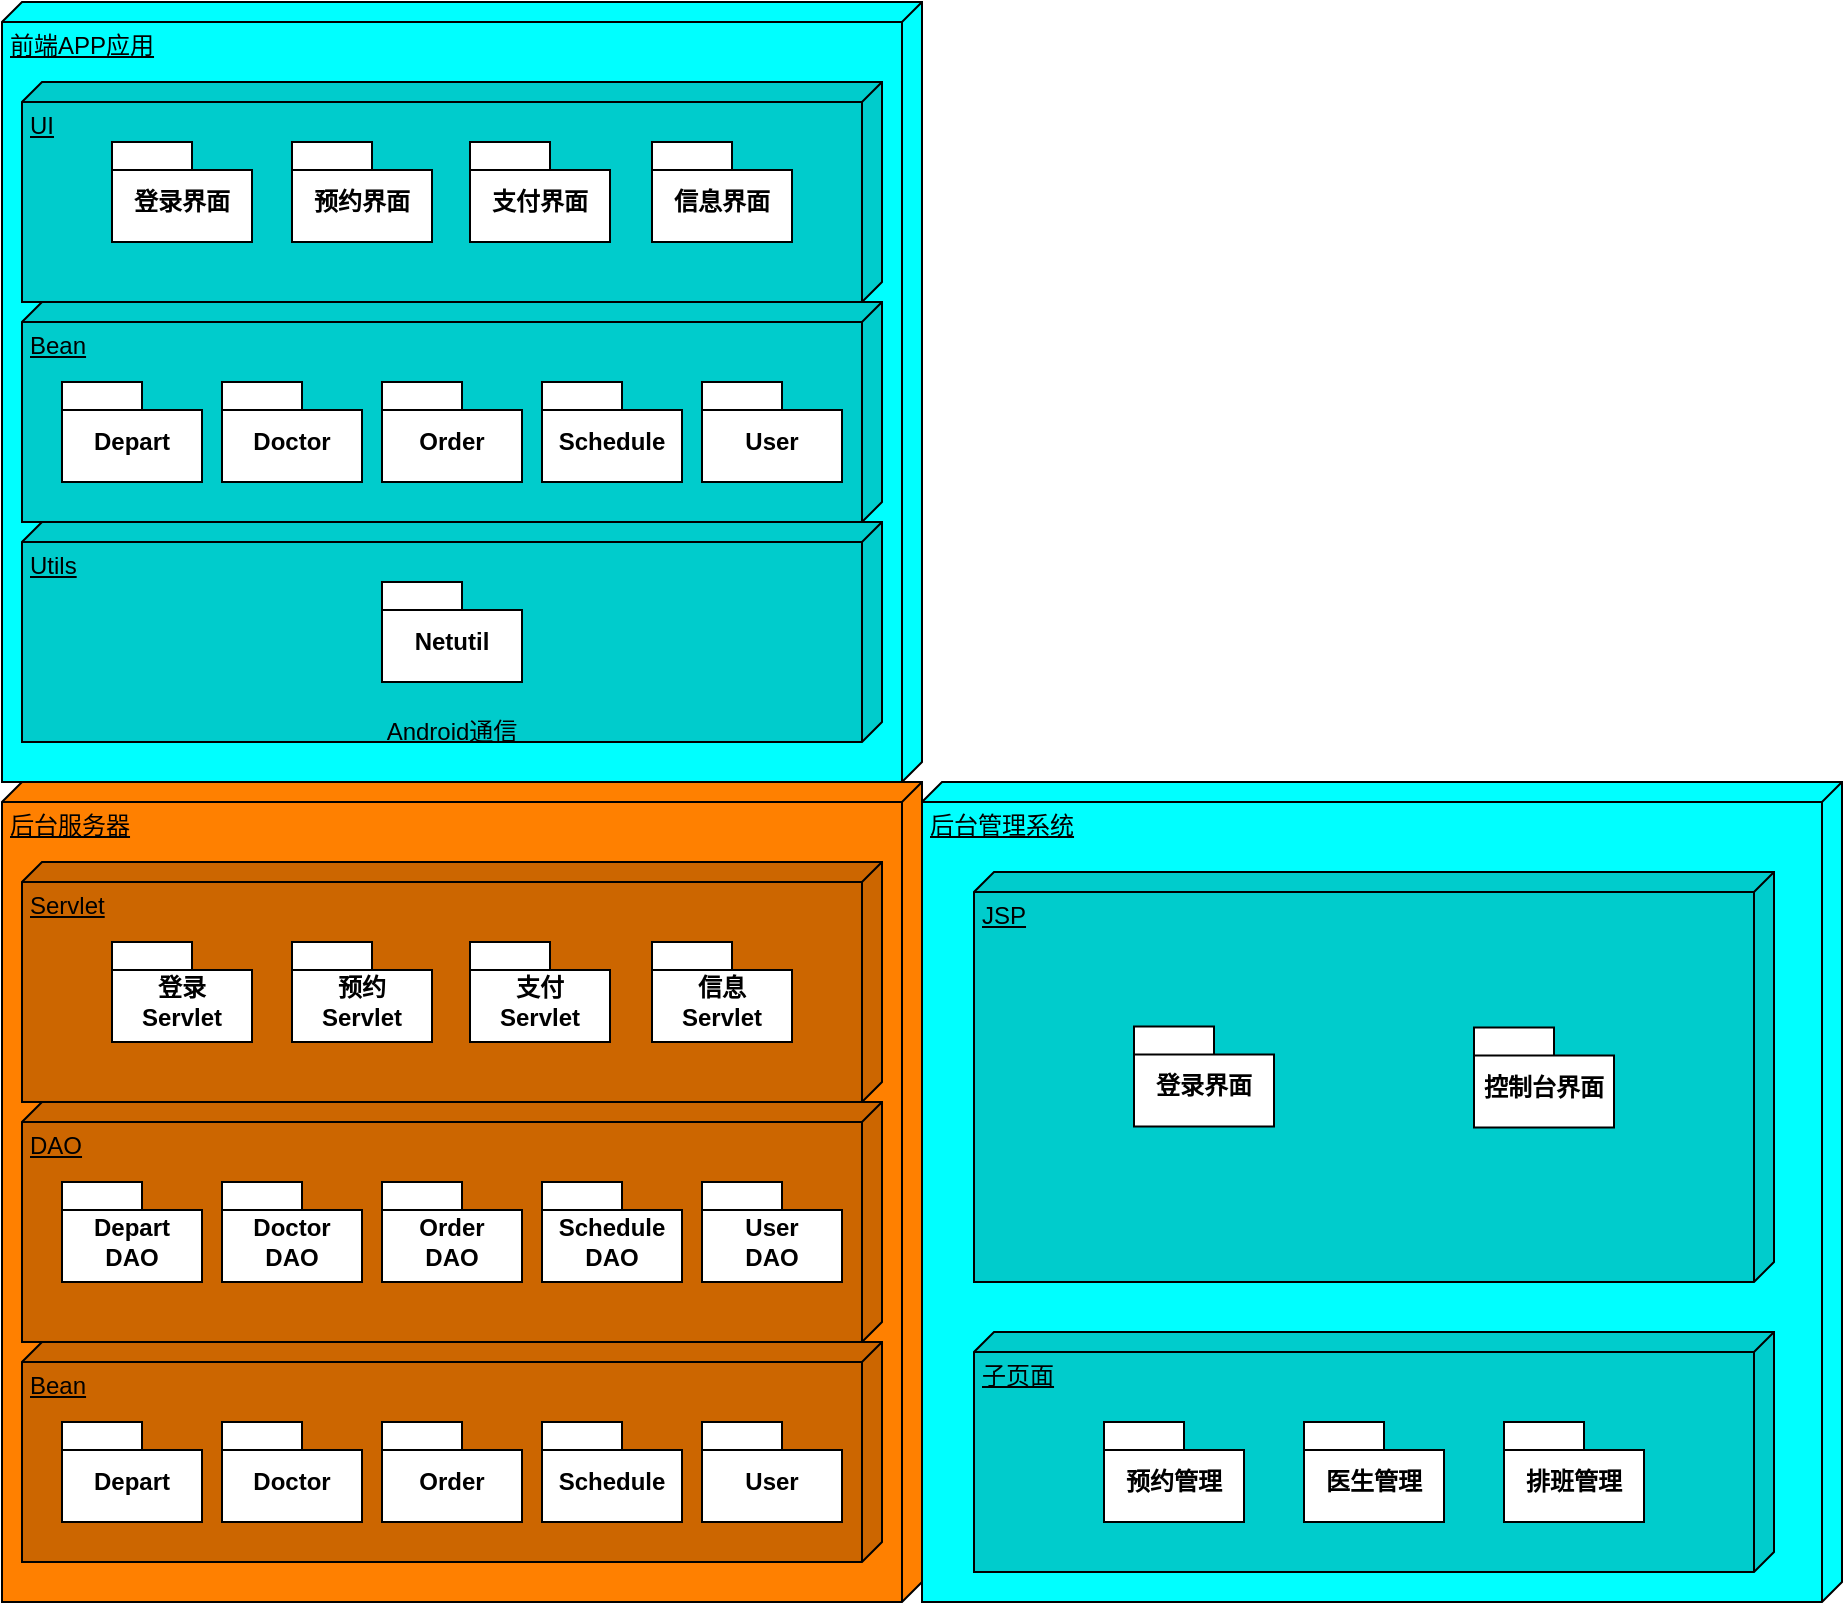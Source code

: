 <mxfile version="22.1.2" type="device">
  <diagram name="第 1 页" id="oBB3p8zH_U1W6c74gE0D">
    <mxGraphModel dx="1823" dy="934" grid="1" gridSize="10" guides="1" tooltips="1" connect="1" arrows="1" fold="1" page="1" pageScale="1" pageWidth="827" pageHeight="1169" math="0" shadow="0">
      <root>
        <mxCell id="0" />
        <mxCell id="1" parent="0" />
        <mxCell id="9lVelVRK41Ti5xzRwSH0-1" value="前端APP应用" style="verticalAlign=top;align=left;spacingTop=8;spacingLeft=2;spacingRight=12;shape=cube;size=10;direction=south;fontStyle=4;html=1;whiteSpace=wrap;fillColor=#00FFFF;" parent="1" vertex="1">
          <mxGeometry x="414" y="200" width="460" height="390" as="geometry" />
        </mxCell>
        <mxCell id="9lVelVRK41Ti5xzRwSH0-2" value="UI" style="verticalAlign=top;align=left;spacingTop=8;spacingLeft=2;spacingRight=12;shape=cube;size=10;direction=south;fontStyle=4;html=1;whiteSpace=wrap;fillColor=#00CCCC;" parent="1" vertex="1">
          <mxGeometry x="424" y="240" width="430" height="110" as="geometry" />
        </mxCell>
        <mxCell id="9lVelVRK41Ti5xzRwSH0-3" value="登录界面" style="shape=folder;fontStyle=1;spacingTop=10;tabWidth=40;tabHeight=14;tabPosition=left;html=1;whiteSpace=wrap;" parent="1" vertex="1">
          <mxGeometry x="469" y="270" width="70" height="50" as="geometry" />
        </mxCell>
        <mxCell id="9lVelVRK41Ti5xzRwSH0-4" value="预约界面" style="shape=folder;fontStyle=1;spacingTop=10;tabWidth=40;tabHeight=14;tabPosition=left;html=1;whiteSpace=wrap;" parent="1" vertex="1">
          <mxGeometry x="559" y="270" width="70" height="50" as="geometry" />
        </mxCell>
        <mxCell id="9lVelVRK41Ti5xzRwSH0-5" value="支付界面" style="shape=folder;fontStyle=1;spacingTop=10;tabWidth=40;tabHeight=14;tabPosition=left;html=1;whiteSpace=wrap;" parent="1" vertex="1">
          <mxGeometry x="648" y="270" width="70" height="50" as="geometry" />
        </mxCell>
        <mxCell id="9lVelVRK41Ti5xzRwSH0-6" value="信息界面" style="shape=folder;fontStyle=1;spacingTop=10;tabWidth=40;tabHeight=14;tabPosition=left;html=1;whiteSpace=wrap;" parent="1" vertex="1">
          <mxGeometry x="739" y="270" width="70" height="50" as="geometry" />
        </mxCell>
        <mxCell id="9lVelVRK41Ti5xzRwSH0-7" value="Bean" style="verticalAlign=top;align=left;spacingTop=8;spacingLeft=2;spacingRight=12;shape=cube;size=10;direction=south;fontStyle=4;html=1;whiteSpace=wrap;fillColor=#00CCCC;" parent="1" vertex="1">
          <mxGeometry x="424" y="350" width="430" height="110" as="geometry" />
        </mxCell>
        <mxCell id="9lVelVRK41Ti5xzRwSH0-8" value="Utils" style="verticalAlign=top;align=left;spacingTop=8;spacingLeft=2;spacingRight=12;shape=cube;size=10;direction=south;fontStyle=4;html=1;whiteSpace=wrap;fillColor=#00CCCC;" parent="1" vertex="1">
          <mxGeometry x="424" y="460" width="430" height="110" as="geometry" />
        </mxCell>
        <mxCell id="9lVelVRK41Ti5xzRwSH0-9" value="Android通信" style="text;strokeColor=none;align=center;fillColor=none;html=1;verticalAlign=middle;whiteSpace=wrap;rounded=0;" parent="1" vertex="1">
          <mxGeometry x="579" y="550" width="120" height="30" as="geometry" />
        </mxCell>
        <mxCell id="9lVelVRK41Ti5xzRwSH0-11" value="Depart" style="shape=folder;fontStyle=1;spacingTop=10;tabWidth=40;tabHeight=14;tabPosition=left;html=1;whiteSpace=wrap;" parent="1" vertex="1">
          <mxGeometry x="444" y="390" width="70" height="50" as="geometry" />
        </mxCell>
        <mxCell id="9lVelVRK41Ti5xzRwSH0-12" value="Doctor" style="shape=folder;fontStyle=1;spacingTop=10;tabWidth=40;tabHeight=14;tabPosition=left;html=1;whiteSpace=wrap;" parent="1" vertex="1">
          <mxGeometry x="524" y="390" width="70" height="50" as="geometry" />
        </mxCell>
        <mxCell id="9lVelVRK41Ti5xzRwSH0-13" value="Order" style="shape=folder;fontStyle=1;spacingTop=10;tabWidth=40;tabHeight=14;tabPosition=left;html=1;whiteSpace=wrap;" parent="1" vertex="1">
          <mxGeometry x="604" y="390" width="70" height="50" as="geometry" />
        </mxCell>
        <mxCell id="9lVelVRK41Ti5xzRwSH0-14" value="Schedule" style="shape=folder;fontStyle=1;spacingTop=10;tabWidth=40;tabHeight=14;tabPosition=left;html=1;whiteSpace=wrap;" parent="1" vertex="1">
          <mxGeometry x="684" y="390" width="70" height="50" as="geometry" />
        </mxCell>
        <mxCell id="9lVelVRK41Ti5xzRwSH0-15" value="User" style="shape=folder;fontStyle=1;spacingTop=10;tabWidth=40;tabHeight=14;tabPosition=left;html=1;whiteSpace=wrap;" parent="1" vertex="1">
          <mxGeometry x="764" y="390" width="70" height="50" as="geometry" />
        </mxCell>
        <mxCell id="9lVelVRK41Ti5xzRwSH0-16" value="Netutil" style="shape=folder;fontStyle=1;spacingTop=10;tabWidth=40;tabHeight=14;tabPosition=left;html=1;whiteSpace=wrap;" parent="1" vertex="1">
          <mxGeometry x="604" y="490" width="70" height="50" as="geometry" />
        </mxCell>
        <mxCell id="9lVelVRK41Ti5xzRwSH0-17" value="后台服务器" style="verticalAlign=top;align=left;spacingTop=8;spacingLeft=2;spacingRight=12;shape=cube;size=10;direction=south;fontStyle=4;html=1;whiteSpace=wrap;fillColor=#FF8000;" parent="1" vertex="1">
          <mxGeometry x="414" y="590" width="460" height="410" as="geometry" />
        </mxCell>
        <mxCell id="9lVelVRK41Ti5xzRwSH0-18" value="Servlet" style="verticalAlign=top;align=left;spacingTop=8;spacingLeft=2;spacingRight=12;shape=cube;size=10;direction=south;fontStyle=4;html=1;whiteSpace=wrap;fillColor=#CC6600;" parent="1" vertex="1">
          <mxGeometry x="424" y="630" width="430" height="120" as="geometry" />
        </mxCell>
        <mxCell id="9lVelVRK41Ti5xzRwSH0-19" value="预约&lt;br&gt;Servlet" style="shape=folder;fontStyle=1;spacingTop=10;tabWidth=40;tabHeight=14;tabPosition=left;html=1;whiteSpace=wrap;" parent="1" vertex="1">
          <mxGeometry x="559" y="670" width="70" height="50" as="geometry" />
        </mxCell>
        <mxCell id="9lVelVRK41Ti5xzRwSH0-20" value="登录&lt;br&gt;Servlet" style="shape=folder;fontStyle=1;spacingTop=10;tabWidth=40;tabHeight=14;tabPosition=left;html=1;whiteSpace=wrap;" parent="1" vertex="1">
          <mxGeometry x="469" y="670" width="70" height="50" as="geometry" />
        </mxCell>
        <mxCell id="9lVelVRK41Ti5xzRwSH0-21" value="支付&lt;br&gt;Servlet" style="shape=folder;fontStyle=1;spacingTop=10;tabWidth=40;tabHeight=14;tabPosition=left;html=1;whiteSpace=wrap;" parent="1" vertex="1">
          <mxGeometry x="648" y="670" width="70" height="50" as="geometry" />
        </mxCell>
        <mxCell id="9lVelVRK41Ti5xzRwSH0-22" value="信息&lt;br&gt;Servlet" style="shape=folder;fontStyle=1;spacingTop=10;tabWidth=40;tabHeight=14;tabPosition=left;html=1;whiteSpace=wrap;" parent="1" vertex="1">
          <mxGeometry x="739" y="670" width="70" height="50" as="geometry" />
        </mxCell>
        <mxCell id="9lVelVRK41Ti5xzRwSH0-23" value="Bean" style="verticalAlign=top;align=left;spacingTop=8;spacingLeft=2;spacingRight=12;shape=cube;size=10;direction=south;fontStyle=4;html=1;whiteSpace=wrap;fillColor=#CC6600;" parent="1" vertex="1">
          <mxGeometry x="424" y="870" width="430" height="110" as="geometry" />
        </mxCell>
        <mxCell id="9lVelVRK41Ti5xzRwSH0-24" value="Depart" style="shape=folder;fontStyle=1;spacingTop=10;tabWidth=40;tabHeight=14;tabPosition=left;html=1;whiteSpace=wrap;" parent="1" vertex="1">
          <mxGeometry x="444" y="910" width="70" height="50" as="geometry" />
        </mxCell>
        <mxCell id="9lVelVRK41Ti5xzRwSH0-25" value="Doctor" style="shape=folder;fontStyle=1;spacingTop=10;tabWidth=40;tabHeight=14;tabPosition=left;html=1;whiteSpace=wrap;" parent="1" vertex="1">
          <mxGeometry x="524" y="910" width="70" height="50" as="geometry" />
        </mxCell>
        <mxCell id="9lVelVRK41Ti5xzRwSH0-26" value="Order" style="shape=folder;fontStyle=1;spacingTop=10;tabWidth=40;tabHeight=14;tabPosition=left;html=1;whiteSpace=wrap;" parent="1" vertex="1">
          <mxGeometry x="604" y="910" width="70" height="50" as="geometry" />
        </mxCell>
        <mxCell id="9lVelVRK41Ti5xzRwSH0-27" value="Schedule" style="shape=folder;fontStyle=1;spacingTop=10;tabWidth=40;tabHeight=14;tabPosition=left;html=1;whiteSpace=wrap;" parent="1" vertex="1">
          <mxGeometry x="684" y="910" width="70" height="50" as="geometry" />
        </mxCell>
        <mxCell id="9lVelVRK41Ti5xzRwSH0-28" value="User" style="shape=folder;fontStyle=1;spacingTop=10;tabWidth=40;tabHeight=14;tabPosition=left;html=1;whiteSpace=wrap;" parent="1" vertex="1">
          <mxGeometry x="764" y="910" width="70" height="50" as="geometry" />
        </mxCell>
        <mxCell id="9lVelVRK41Ti5xzRwSH0-29" value="DAO" style="verticalAlign=top;align=left;spacingTop=8;spacingLeft=2;spacingRight=12;shape=cube;size=10;direction=south;fontStyle=4;html=1;whiteSpace=wrap;fillColor=#CC6600;" parent="1" vertex="1">
          <mxGeometry x="424" y="750" width="430" height="120" as="geometry" />
        </mxCell>
        <mxCell id="9lVelVRK41Ti5xzRwSH0-31" value="Depart&lt;br&gt;DAO" style="shape=folder;fontStyle=1;spacingTop=10;tabWidth=40;tabHeight=14;tabPosition=left;html=1;whiteSpace=wrap;" parent="1" vertex="1">
          <mxGeometry x="444" y="790" width="70" height="50" as="geometry" />
        </mxCell>
        <mxCell id="9lVelVRK41Ti5xzRwSH0-32" value="Doctor&lt;br&gt;DAO" style="shape=folder;fontStyle=1;spacingTop=10;tabWidth=40;tabHeight=14;tabPosition=left;html=1;whiteSpace=wrap;" parent="1" vertex="1">
          <mxGeometry x="524" y="790" width="70" height="50" as="geometry" />
        </mxCell>
        <mxCell id="9lVelVRK41Ti5xzRwSH0-33" value="Order&lt;br&gt;DAO" style="shape=folder;fontStyle=1;spacingTop=10;tabWidth=40;tabHeight=14;tabPosition=left;html=1;whiteSpace=wrap;" parent="1" vertex="1">
          <mxGeometry x="604" y="790" width="70" height="50" as="geometry" />
        </mxCell>
        <mxCell id="9lVelVRK41Ti5xzRwSH0-34" value="Schedule&lt;br&gt;DAO" style="shape=folder;fontStyle=1;spacingTop=10;tabWidth=40;tabHeight=14;tabPosition=left;html=1;whiteSpace=wrap;" parent="1" vertex="1">
          <mxGeometry x="684" y="790" width="70" height="50" as="geometry" />
        </mxCell>
        <mxCell id="9lVelVRK41Ti5xzRwSH0-35" value="User&lt;br&gt;DAO" style="shape=folder;fontStyle=1;spacingTop=10;tabWidth=40;tabHeight=14;tabPosition=left;html=1;whiteSpace=wrap;" parent="1" vertex="1">
          <mxGeometry x="764" y="790" width="70" height="50" as="geometry" />
        </mxCell>
        <mxCell id="n7ocbazxAum2m-DAIkY9-2" value="后台管理系统" style="verticalAlign=top;align=left;spacingTop=8;spacingLeft=2;spacingRight=12;shape=cube;size=10;direction=south;fontStyle=4;html=1;whiteSpace=wrap;fillColor=#00FFFF;" vertex="1" parent="1">
          <mxGeometry x="874" y="590" width="460" height="410" as="geometry" />
        </mxCell>
        <mxCell id="n7ocbazxAum2m-DAIkY9-3" value="JSP" style="verticalAlign=top;align=left;spacingTop=8;spacingLeft=2;spacingRight=12;shape=cube;size=10;direction=south;fontStyle=4;html=1;whiteSpace=wrap;fillColor=#00CCCC;" vertex="1" parent="1">
          <mxGeometry x="900" y="635" width="400" height="205" as="geometry" />
        </mxCell>
        <mxCell id="n7ocbazxAum2m-DAIkY9-4" value="登录界面" style="shape=folder;fontStyle=1;spacingTop=10;tabWidth=40;tabHeight=14;tabPosition=left;html=1;whiteSpace=wrap;" vertex="1" parent="1">
          <mxGeometry x="980" y="712.25" width="70" height="50" as="geometry" />
        </mxCell>
        <mxCell id="n7ocbazxAum2m-DAIkY9-6" value="控制台界面" style="shape=folder;fontStyle=1;spacingTop=10;tabWidth=40;tabHeight=14;tabPosition=left;html=1;whiteSpace=wrap;" vertex="1" parent="1">
          <mxGeometry x="1150" y="712.75" width="70" height="50" as="geometry" />
        </mxCell>
        <mxCell id="n7ocbazxAum2m-DAIkY9-8" value="子页面" style="verticalAlign=top;align=left;spacingTop=8;spacingLeft=2;spacingRight=12;shape=cube;size=10;direction=south;fontStyle=4;html=1;whiteSpace=wrap;fillColor=#00CCCC;" vertex="1" parent="1">
          <mxGeometry x="900" y="865" width="400" height="120" as="geometry" />
        </mxCell>
        <mxCell id="n7ocbazxAum2m-DAIkY9-9" value="预约管理" style="shape=folder;fontStyle=1;spacingTop=10;tabWidth=40;tabHeight=14;tabPosition=left;html=1;whiteSpace=wrap;" vertex="1" parent="1">
          <mxGeometry x="965" y="910" width="70" height="50" as="geometry" />
        </mxCell>
        <mxCell id="n7ocbazxAum2m-DAIkY9-10" value="医生管理" style="shape=folder;fontStyle=1;spacingTop=10;tabWidth=40;tabHeight=14;tabPosition=left;html=1;whiteSpace=wrap;" vertex="1" parent="1">
          <mxGeometry x="1065" y="910" width="70" height="50" as="geometry" />
        </mxCell>
        <mxCell id="n7ocbazxAum2m-DAIkY9-11" value="排班管理" style="shape=folder;fontStyle=1;spacingTop=10;tabWidth=40;tabHeight=14;tabPosition=left;html=1;whiteSpace=wrap;" vertex="1" parent="1">
          <mxGeometry x="1165" y="910" width="70" height="50" as="geometry" />
        </mxCell>
      </root>
    </mxGraphModel>
  </diagram>
</mxfile>
